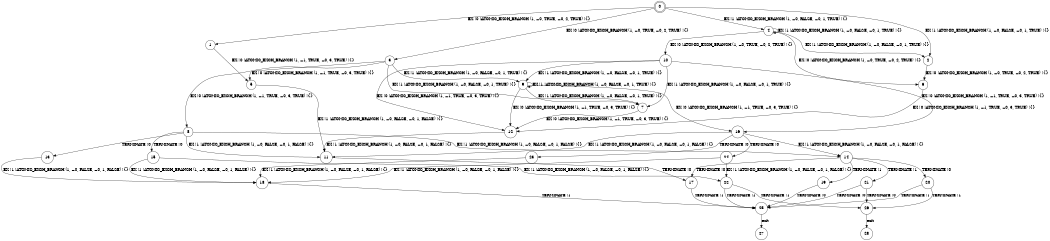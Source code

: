 digraph BCG {
size = "7, 10.5";
center = TRUE;
node [shape = circle];
0 [peripheries = 2];
0 -> 1 [label = "EX !0 !ATOMIC_EXCH_BRANCH (1, +0, TRUE, +0, 2, TRUE) !{}"];
0 -> 2 [label = "EX !1 !ATOMIC_EXCH_BRANCH (1, +0, FALSE, +0, 1, TRUE) !{}"];
0 -> 3 [label = "EX !0 !ATOMIC_EXCH_BRANCH (1, +0, TRUE, +0, 2, TRUE) !{}"];
0 -> 4 [label = "EX !1 !ATOMIC_EXCH_BRANCH (1, +0, FALSE, +0, 1, TRUE) !{}"];
1 -> 5 [label = "EX !0 !ATOMIC_EXCH_BRANCH (1, +1, TRUE, +0, 3, TRUE) !{}"];
2 -> 6 [label = "EX !0 !ATOMIC_EXCH_BRANCH (1, +0, TRUE, +0, 2, TRUE) !{}"];
3 -> 5 [label = "EX !0 !ATOMIC_EXCH_BRANCH (1, +1, TRUE, +0, 3, TRUE) !{}"];
3 -> 7 [label = "EX !1 !ATOMIC_EXCH_BRANCH (1, +0, FALSE, +0, 1, TRUE) !{}"];
3 -> 8 [label = "EX !0 !ATOMIC_EXCH_BRANCH (1, +1, TRUE, +0, 3, TRUE) !{}"];
3 -> 9 [label = "EX !1 !ATOMIC_EXCH_BRANCH (1, +0, FALSE, +0, 1, TRUE) !{}"];
4 -> 2 [label = "EX !1 !ATOMIC_EXCH_BRANCH (1, +0, FALSE, +0, 1, TRUE) !{}"];
4 -> 6 [label = "EX !0 !ATOMIC_EXCH_BRANCH (1, +0, TRUE, +0, 2, TRUE) !{}"];
4 -> 4 [label = "EX !1 !ATOMIC_EXCH_BRANCH (1, +0, FALSE, +0, 1, TRUE) !{}"];
4 -> 10 [label = "EX !0 !ATOMIC_EXCH_BRANCH (1, +0, TRUE, +0, 2, TRUE) !{}"];
5 -> 11 [label = "EX !1 !ATOMIC_EXCH_BRANCH (1, +0, FALSE, +0, 1, FALSE) !{}"];
6 -> 12 [label = "EX !0 !ATOMIC_EXCH_BRANCH (1, +1, TRUE, +0, 3, TRUE) !{}"];
7 -> 12 [label = "EX !0 !ATOMIC_EXCH_BRANCH (1, +1, TRUE, +0, 3, TRUE) !{}"];
8 -> 11 [label = "EX !1 !ATOMIC_EXCH_BRANCH (1, +0, FALSE, +0, 1, FALSE) !{}"];
8 -> 13 [label = "TERMINATE !0"];
8 -> 14 [label = "EX !1 !ATOMIC_EXCH_BRANCH (1, +0, FALSE, +0, 1, FALSE) !{}"];
8 -> 15 [label = "TERMINATE !0"];
9 -> 12 [label = "EX !0 !ATOMIC_EXCH_BRANCH (1, +1, TRUE, +0, 3, TRUE) !{}"];
9 -> 7 [label = "EX !1 !ATOMIC_EXCH_BRANCH (1, +0, FALSE, +0, 1, TRUE) !{}"];
9 -> 16 [label = "EX !0 !ATOMIC_EXCH_BRANCH (1, +1, TRUE, +0, 3, TRUE) !{}"];
9 -> 9 [label = "EX !1 !ATOMIC_EXCH_BRANCH (1, +0, FALSE, +0, 1, TRUE) !{}"];
10 -> 12 [label = "EX !0 !ATOMIC_EXCH_BRANCH (1, +1, TRUE, +0, 3, TRUE) !{}"];
10 -> 7 [label = "EX !1 !ATOMIC_EXCH_BRANCH (1, +0, FALSE, +0, 1, TRUE) !{}"];
10 -> 16 [label = "EX !0 !ATOMIC_EXCH_BRANCH (1, +1, TRUE, +0, 3, TRUE) !{}"];
10 -> 9 [label = "EX !1 !ATOMIC_EXCH_BRANCH (1, +0, FALSE, +0, 1, TRUE) !{}"];
11 -> 17 [label = "TERMINATE !0"];
12 -> 11 [label = "EX !1 !ATOMIC_EXCH_BRANCH (1, +0, FALSE, +0, 1, FALSE) !{}"];
13 -> 18 [label = "EX !1 !ATOMIC_EXCH_BRANCH (1, +0, FALSE, +0, 1, FALSE) !{}"];
14 -> 17 [label = "TERMINATE !0"];
14 -> 19 [label = "TERMINATE !1"];
14 -> 20 [label = "TERMINATE !0"];
14 -> 21 [label = "TERMINATE !1"];
15 -> 18 [label = "EX !1 !ATOMIC_EXCH_BRANCH (1, +0, FALSE, +0, 1, FALSE) !{}"];
15 -> 22 [label = "EX !1 !ATOMIC_EXCH_BRANCH (1, +0, FALSE, +0, 1, FALSE) !{}"];
16 -> 11 [label = "EX !1 !ATOMIC_EXCH_BRANCH (1, +0, FALSE, +0, 1, FALSE) !{}"];
16 -> 23 [label = "TERMINATE !0"];
16 -> 14 [label = "EX !1 !ATOMIC_EXCH_BRANCH (1, +0, FALSE, +0, 1, FALSE) !{}"];
16 -> 24 [label = "TERMINATE !0"];
17 -> 25 [label = "TERMINATE !1"];
18 -> 25 [label = "TERMINATE !1"];
19 -> 25 [label = "TERMINATE !0"];
20 -> 25 [label = "TERMINATE !1"];
20 -> 26 [label = "TERMINATE !1"];
21 -> 25 [label = "TERMINATE !0"];
21 -> 26 [label = "TERMINATE !0"];
22 -> 25 [label = "TERMINATE !1"];
22 -> 26 [label = "TERMINATE !1"];
23 -> 18 [label = "EX !1 !ATOMIC_EXCH_BRANCH (1, +0, FALSE, +0, 1, FALSE) !{}"];
24 -> 18 [label = "EX !1 !ATOMIC_EXCH_BRANCH (1, +0, FALSE, +0, 1, FALSE) !{}"];
24 -> 22 [label = "EX !1 !ATOMIC_EXCH_BRANCH (1, +0, FALSE, +0, 1, FALSE) !{}"];
25 -> 27 [label = "exit"];
26 -> 28 [label = "exit"];
}
